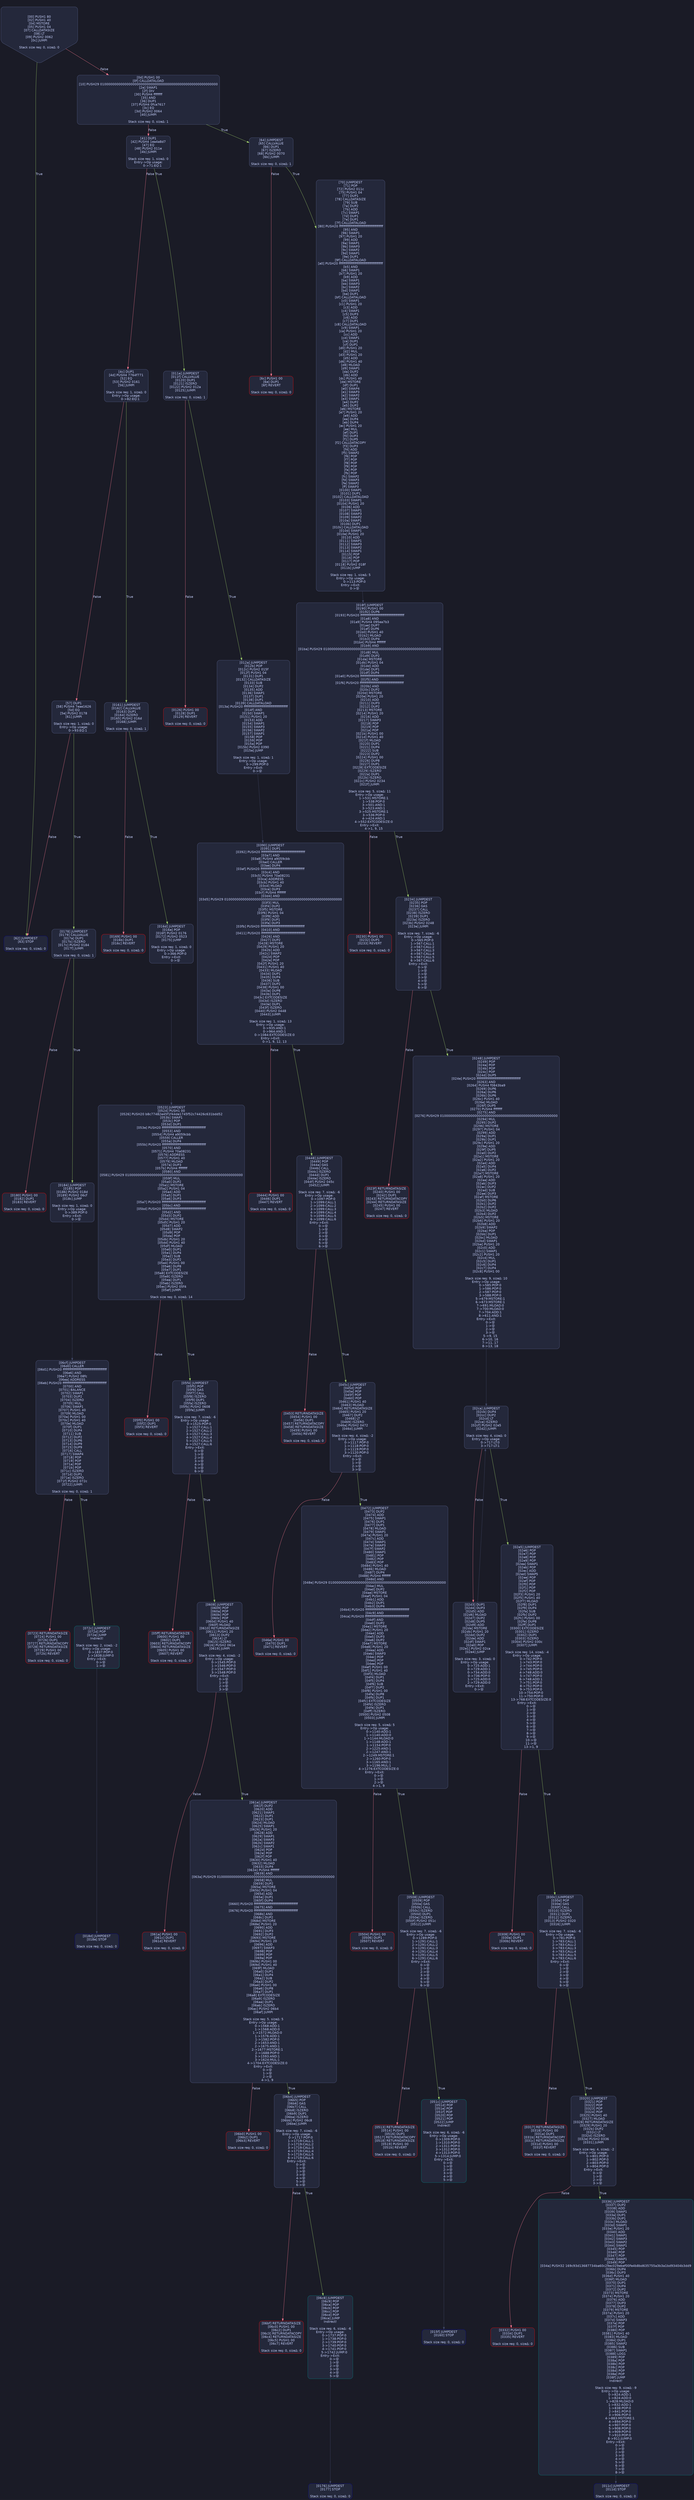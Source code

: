 digraph G {
    node [shape=box, style="filled, rounded", color="#565f89", fontcolor="#c0caf5", fontname="Helvetica", fillcolor="#24283b"];
    edge [color="#414868", fontcolor="#c0caf5", fontname="Helvetica"];
    bgcolor="#1a1b26";
    0 [ label = "[00] PUSH1 80
[02] PUSH1 40
[04] MSTORE
[05] PUSH1 04
[07] CALLDATASIZE
[08] LT
[09] PUSH2 0062
[0c] JUMPI

Stack size req: 0, sizeΔ: 0
" shape = invhouse]
    1 [ label = "[0d] PUSH1 00
[0f] CALLDATALOAD
[10] PUSH29 0100000000000000000000000000000000000000000000000000000000
[2e] SWAP1
[2f] DIV
[30] PUSH4 ffffffff
[35] AND
[36] DUP1
[37] PUSH4 0fca7617
[3c] EQ
[3d] PUSH2 0064
[40] JUMPI

Stack size req: 0, sizeΔ: 1
"]
    2 [ label = "[41] DUP1
[42] PUSH4 1ea4a8d7
[47] EQ
[48] PUSH2 011e
[4b] JUMPI

Stack size req: 1, sizeΔ: 0
Entry->Op usage:
	0->71:EQ:1
"]
    3 [ label = "[4c] DUP1
[4d] PUSH4 7764f771
[52] EQ
[53] PUSH2 0161
[56] JUMPI

Stack size req: 1, sizeΔ: 0
Entry->Op usage:
	0->82:EQ:1
"]
    4 [ label = "[57] DUP1
[58] PUSH4 7eae1626
[5d] EQ
[5e] PUSH2 0178
[61] JUMPI

Stack size req: 1, sizeΔ: 0
Entry->Op usage:
	0->93:EQ:1
"]
    5 [ label = "[62] JUMPDEST
[63] STOP

Stack size req: 0, sizeΔ: 0
" color = "darkblue"]
    6 [ label = "[64] JUMPDEST
[65] CALLVALUE
[66] DUP1
[67] ISZERO
[68] PUSH2 0070
[6b] JUMPI

Stack size req: 0, sizeΔ: 1
"]
    7 [ label = "[6c] PUSH1 00
[6e] DUP1
[6f] REVERT

Stack size req: 0, sizeΔ: 0
" color = "red"]
    8 [ label = "[70] JUMPDEST
[71] POP
[72] PUSH2 011c
[75] PUSH1 04
[77] DUP1
[78] CALLDATASIZE
[79] SUB
[7a] DUP2
[7b] ADD
[7c] SWAP1
[7d] DUP1
[7e] DUP1
[7f] CALLDATALOAD
[80] PUSH20 ffffffffffffffffffffffffffffffffffffffff
[95] AND
[96] SWAP1
[97] PUSH1 20
[99] ADD
[9a] SWAP1
[9b] SWAP3
[9c] SWAP2
[9d] SWAP1
[9e] DUP1
[9f] CALLDATALOAD
[a0] PUSH20 ffffffffffffffffffffffffffffffffffffffff
[b5] AND
[b6] SWAP1
[b7] PUSH1 20
[b9] ADD
[ba] SWAP1
[bb] SWAP3
[bc] SWAP2
[bd] SWAP1
[be] DUP1
[bf] CALLDATALOAD
[c0] SWAP1
[c1] PUSH1 20
[c3] ADD
[c4] SWAP1
[c5] DUP3
[c6] ADD
[c7] DUP1
[c8] CALLDATALOAD
[c9] SWAP1
[ca] PUSH1 20
[cc] ADD
[cd] SWAP1
[ce] DUP1
[cf] DUP1
[d0] PUSH1 20
[d2] MUL
[d3] PUSH1 20
[d5] ADD
[d6] PUSH1 40
[d8] MLOAD
[d9] SWAP1
[da] DUP2
[db] ADD
[dc] PUSH1 40
[de] MSTORE
[df] DUP1
[e0] SWAP4
[e1] SWAP3
[e2] SWAP2
[e3] SWAP1
[e4] DUP2
[e5] DUP2
[e6] MSTORE
[e7] PUSH1 20
[e9] ADD
[ea] DUP4
[eb] DUP4
[ec] PUSH1 20
[ee] MUL
[ef] DUP1
[f0] DUP3
[f1] DUP5
[f2] CALLDATACOPY
[f3] DUP3
[f4] ADD
[f5] SWAP2
[f6] POP
[f7] POP
[f8] POP
[f9] POP
[fa] POP
[fb] POP
[fc] SWAP2
[fd] SWAP3
[fe] SWAP2
[ff] SWAP3
[0100] SWAP1
[0101] DUP1
[0102] CALLDATALOAD
[0103] SWAP1
[0104] PUSH1 20
[0106] ADD
[0107] SWAP1
[0108] SWAP3
[0109] SWAP2
[010a] SWAP1
[010b] DUP1
[010c] CALLDATALOAD
[010d] SWAP1
[010e] PUSH1 20
[0110] ADD
[0111] SWAP1
[0112] SWAP3
[0113] SWAP2
[0114] SWAP1
[0115] POP
[0116] POP
[0117] POP
[0118] PUSH2 018f
[011b] JUMP

Stack size req: 1, sizeΔ: 5
Entry->Op usage:
	0->113:POP:0
Entry->Exit:
	0->😵
"]
    9 [ label = "[011c] JUMPDEST
[011d] STOP

Stack size req: 0, sizeΔ: 0
" color = "darkblue"]
    10 [ label = "[011e] JUMPDEST
[011f] CALLVALUE
[0120] DUP1
[0121] ISZERO
[0122] PUSH2 012a
[0125] JUMPI

Stack size req: 0, sizeΔ: 1
"]
    11 [ label = "[0126] PUSH1 00
[0128] DUP1
[0129] REVERT

Stack size req: 0, sizeΔ: 0
" color = "red"]
    12 [ label = "[012a] JUMPDEST
[012b] POP
[012c] PUSH2 015f
[012f] PUSH1 04
[0131] DUP1
[0132] CALLDATASIZE
[0133] SUB
[0134] DUP2
[0135] ADD
[0136] SWAP1
[0137] DUP1
[0138] DUP1
[0139] CALLDATALOAD
[013a] PUSH20 ffffffffffffffffffffffffffffffffffffffff
[014f] AND
[0150] SWAP1
[0151] PUSH1 20
[0153] ADD
[0154] SWAP1
[0155] SWAP3
[0156] SWAP2
[0157] SWAP1
[0158] POP
[0159] POP
[015a] POP
[015b] PUSH2 0390
[015e] JUMP

Stack size req: 1, sizeΔ: 1
Entry->Op usage:
	0->299:POP:0
Entry->Exit:
	0->😵
"]
    13 [ label = "[015f] JUMPDEST
[0160] STOP

Stack size req: 0, sizeΔ: 0
" color = "darkblue"]
    14 [ label = "[0161] JUMPDEST
[0162] CALLVALUE
[0163] DUP1
[0164] ISZERO
[0165] PUSH2 016d
[0168] JUMPI

Stack size req: 0, sizeΔ: 1
"]
    15 [ label = "[0169] PUSH1 00
[016b] DUP1
[016c] REVERT

Stack size req: 0, sizeΔ: 0
" color = "red"]
    16 [ label = "[016d] JUMPDEST
[016e] POP
[016f] PUSH2 0176
[0172] PUSH2 0523
[0175] JUMP

Stack size req: 1, sizeΔ: 0
Entry->Op usage:
	0->366:POP:0
Entry->Exit:
	0->😵
"]
    17 [ label = "[0176] JUMPDEST
[0177] STOP

Stack size req: 0, sizeΔ: 0
" color = "darkblue"]
    18 [ label = "[0178] JUMPDEST
[0179] CALLVALUE
[017a] DUP1
[017b] ISZERO
[017c] PUSH2 0184
[017f] JUMPI

Stack size req: 0, sizeΔ: 1
"]
    19 [ label = "[0180] PUSH1 00
[0182] DUP1
[0183] REVERT

Stack size req: 0, sizeΔ: 0
" color = "red"]
    20 [ label = "[0184] JUMPDEST
[0185] POP
[0186] PUSH2 018d
[0189] PUSH2 06cf
[018c] JUMP

Stack size req: 1, sizeΔ: 0
Entry->Op usage:
	0->389:POP:0
Entry->Exit:
	0->😵
"]
    21 [ label = "[018d] JUMPDEST
[018e] STOP

Stack size req: 0, sizeΔ: 0
" color = "darkblue"]
    22 [ label = "[018f] JUMPDEST
[0190] PUSH1 00
[0192] DUP6
[0193] PUSH20 ffffffffffffffffffffffffffffffffffffffff
[01a8] AND
[01a9] PUSH4 095ea7b3
[01ae] DUP7
[01af] DUP6
[01b0] PUSH1 40
[01b2] MLOAD
[01b3] DUP4
[01b4] PUSH4 ffffffff
[01b9] AND
[01ba] PUSH29 0100000000000000000000000000000000000000000000000000000000
[01d8] MUL
[01d9] DUP2
[01da] MSTORE
[01db] PUSH1 04
[01dd] ADD
[01de] DUP1
[01df] DUP4
[01e0] PUSH20 ffffffffffffffffffffffffffffffffffffffff
[01f5] AND
[01f6] PUSH20 ffffffffffffffffffffffffffffffffffffffff
[020b] AND
[020c] DUP2
[020d] MSTORE
[020e] PUSH1 20
[0210] ADD
[0211] DUP3
[0212] DUP2
[0213] MSTORE
[0214] PUSH1 20
[0216] ADD
[0217] SWAP3
[0218] POP
[0219] POP
[021a] POP
[021b] PUSH1 00
[021d] PUSH1 40
[021f] MLOAD
[0220] DUP1
[0221] DUP4
[0222] SUB
[0223] DUP2
[0224] PUSH1 00
[0226] DUP8
[0227] DUP1
[0228] EXTCODESIZE
[0229] ISZERO
[022a] DUP1
[022b] ISZERO
[022c] PUSH2 0234
[022f] JUMPI

Stack size req: 5, sizeΔ: 11
Entry->Op usage:
	1->531:MSTORE:1
	1->538:POP:0
	3->501:AND:1
	3->523:AND:1
	3->525:MSTORE:1
	3->536:POP:0
	4->424:AND:1
	4->552:EXTCODESIZE:0
Entry->Exit:
	4->1, 9, 15
"]
    23 [ label = "[0230] PUSH1 00
[0232] DUP1
[0233] REVERT

Stack size req: 0, sizeΔ: 0
" color = "red"]
    24 [ label = "[0234] JUMPDEST
[0235] POP
[0236] GAS
[0237] CALL
[0238] ISZERO
[0239] DUP1
[023a] ISZERO
[023b] PUSH2 0248
[023e] JUMPI

Stack size req: 7, sizeΔ: -6
Entry->Op usage:
	0->565:POP:0
	1->567:CALL:1
	2->567:CALL:2
	3->567:CALL:3
	4->567:CALL:4
	5->567:CALL:5
	6->567:CALL:6
Entry->Exit:
	0->😵
	1->😵
	2->😵
	3->😵
	4->😵
	5->😵
	6->😵
"]
    25 [ label = "[023f] RETURNDATASIZE
[0240] PUSH1 00
[0242] DUP1
[0243] RETURNDATACOPY
[0244] RETURNDATASIZE
[0245] PUSH1 00
[0247] REVERT

Stack size req: 0, sizeΔ: 0
" color = "red"]
    26 [ label = "[0248] JUMPDEST
[0249] POP
[024a] POP
[024b] POP
[024c] POP
[024d] DUP5
[024e] PUSH20 ffffffffffffffffffffffffffffffffffffffff
[0263] AND
[0264] PUSH4 f0843ba9
[0269] DUP6
[026a] DUP6
[026b] DUP6
[026c] PUSH1 40
[026e] MLOAD
[026f] DUP5
[0270] PUSH4 ffffffff
[0275] AND
[0276] PUSH29 0100000000000000000000000000000000000000000000000000000000
[0294] MUL
[0295] DUP2
[0296] MSTORE
[0297] PUSH1 04
[0299] ADD
[029a] DUP1
[029b] DUP1
[029c] PUSH1 20
[029e] ADD
[029f] DUP5
[02a0] DUP2
[02a1] MSTORE
[02a2] PUSH1 20
[02a4] ADD
[02a5] DUP4
[02a6] DUP2
[02a7] MSTORE
[02a8] PUSH1 20
[02aa] ADD
[02ab] DUP3
[02ac] DUP2
[02ad] SUB
[02ae] DUP3
[02af] MSTORE
[02b0] DUP6
[02b1] DUP2
[02b2] DUP2
[02b3] MLOAD
[02b4] DUP2
[02b5] MSTORE
[02b6] PUSH1 20
[02b8] ADD
[02b9] SWAP2
[02ba] POP
[02bb] DUP1
[02bc] MLOAD
[02bd] SWAP1
[02be] PUSH1 20
[02c0] ADD
[02c1] SWAP1
[02c2] PUSH1 20
[02c4] MUL
[02c5] DUP1
[02c6] DUP4
[02c7] DUP4
[02c8] PUSH1 00

Stack size req: 9, sizeΔ: 10
Entry->Op usage:
	0->585:POP:0
	1->586:POP:0
	2->587:POP:0
	3->588:POP:0
	5->679:MSTORE:1
	6->673:MSTORE:1
	7->691:MLOAD:0
	7->700:MLOAD:0
	7->704:ADD:1
	8->611:AND:1
Entry->Exit:
	0->😵
	1->😵
	2->😵
	3->😵
	5->9, 15
	6->10, 16
	7->11, 17
	8->13, 18
"]
    27 [ label = "[02ca] JUMPDEST
[02cb] DUP4
[02cc] DUP2
[02cd] LT
[02ce] ISZERO
[02cf] PUSH2 02e5
[02d2] JUMPI

Stack size req: 4, sizeΔ: 0
Entry->Op usage:
	0->717:LT:0
	3->717:LT:1
"]
    28 [ label = "[02d3] DUP1
[02d4] DUP3
[02d5] ADD
[02d6] MLOAD
[02d7] DUP2
[02d8] DUP5
[02d9] ADD
[02da] MSTORE
[02db] PUSH1 20
[02dd] DUP2
[02de] ADD
[02df] SWAP1
[02e0] POP
[02e1] PUSH2 02ca
[02e4] JUMP

Stack size req: 3, sizeΔ: 0
Entry->Op usage:
	0->725:ADD:1
	0->729:ADD:1
	0->734:ADD:0
	0->736:POP:0
	1->725:ADD:0
	2->729:ADD:0
Entry->Exit:
	0->😵
"]
    29 [ label = "[02e5] JUMPDEST
[02e6] POP
[02e7] POP
[02e8] POP
[02e9] POP
[02ea] SWAP1
[02eb] POP
[02ec] ADD
[02ed] SWAP5
[02ee] POP
[02ef] POP
[02f0] POP
[02f1] POP
[02f2] POP
[02f3] PUSH1 20
[02f5] PUSH1 40
[02f7] MLOAD
[02f8] DUP1
[02f9] DUP4
[02fa] SUB
[02fb] DUP2
[02fc] PUSH1 00
[02fe] DUP8
[02ff] DUP1
[0300] EXTCODESIZE
[0301] ISZERO
[0302] DUP1
[0303] ISZERO
[0304] PUSH2 030c
[0307] JUMPI

Stack size req: 14, sizeΔ: -4
Entry->Op usage:
	0->742:POP:0
	1->743:POP:0
	2->744:POP:0
	3->745:POP:0
	4->748:ADD:0
	5->747:POP:0
	6->748:ADD:1
	7->751:POP:0
	8->752:POP:0
	9->753:POP:0
	10->754:POP:0
	11->750:POP:0
	13->768:EXTCODESIZE:0
Entry->Exit:
	0->😵
	1->😵
	2->😵
	3->😵
	4->😵
	5->😵
	6->😵
	7->😵
	8->😵
	9->😵
	10->😵
	11->😵
	13->1, 9
"]
    30 [ label = "[0308] PUSH1 00
[030a] DUP1
[030b] REVERT

Stack size req: 0, sizeΔ: 0
" color = "red"]
    31 [ label = "[030c] JUMPDEST
[030d] POP
[030e] GAS
[030f] CALL
[0310] ISZERO
[0311] DUP1
[0312] ISZERO
[0313] PUSH2 0320
[0316] JUMPI

Stack size req: 7, sizeΔ: -6
Entry->Op usage:
	0->781:POP:0
	1->783:CALL:1
	2->783:CALL:2
	3->783:CALL:3
	4->783:CALL:4
	5->783:CALL:5
	6->783:CALL:6
Entry->Exit:
	0->😵
	1->😵
	2->😵
	3->😵
	4->😵
	5->😵
	6->😵
"]
    32 [ label = "[0317] RETURNDATASIZE
[0318] PUSH1 00
[031a] DUP1
[031b] RETURNDATACOPY
[031c] RETURNDATASIZE
[031d] PUSH1 00
[031f] REVERT

Stack size req: 0, sizeΔ: 0
" color = "red"]
    33 [ label = "[0320] JUMPDEST
[0321] POP
[0322] POP
[0323] POP
[0324] POP
[0325] PUSH1 40
[0327] MLOAD
[0328] RETURNDATASIZE
[0329] PUSH1 20
[032b] DUP2
[032c] LT
[032d] ISZERO
[032e] PUSH2 0336
[0331] JUMPI

Stack size req: 4, sizeΔ: -2
Entry->Op usage:
	0->801:POP:0
	1->802:POP:0
	2->803:POP:0
	3->804:POP:0
Entry->Exit:
	0->😵
	1->😵
	2->😵
	3->😵
"]
    34 [ label = "[0332] PUSH1 00
[0334] DUP1
[0335] REVERT

Stack size req: 0, sizeΔ: 0
" color = "red"]
    35 [ label = "[0336] JUMPDEST
[0337] DUP2
[0338] ADD
[0339] SWAP1
[033a] DUP1
[033b] DUP1
[033c] MLOAD
[033d] SWAP1
[033e] PUSH1 20
[0340] ADD
[0341] SWAP1
[0342] SWAP3
[0343] SWAP2
[0344] SWAP1
[0345] POP
[0346] POP
[0347] POP
[0348] SWAP1
[0349] POP
[034a] PUSH32 169c93d13687734ba60c29ec029ebef00fe4b8bd635755a3b3a1bd93404b3dd9
[036b] DUP4
[036c] DUP3
[036d] PUSH1 40
[036f] MLOAD
[0370] DUP1
[0371] DUP4
[0372] DUP2
[0373] MSTORE
[0374] PUSH1 20
[0376] ADD
[0377] DUP3
[0378] DUP2
[0379] MSTORE
[037a] PUSH1 20
[037c] ADD
[037d] SWAP3
[037e] POP
[037f] POP
[0380] POP
[0381] PUSH1 40
[0383] MLOAD
[0384] DUP1
[0385] SWAP2
[0386] SUB
[0387] SWAP1
[0388] LOG1
[0389] POP
[038a] POP
[038b] POP
[038c] POP
[038d] POP
[038e] POP
[038f] JUMP
Indirect!

Stack size req: 9, sizeΔ: -9
Entry->Op usage:
	0->824:ADD:1
	1->824:ADD:0
	1->828:MLOAD:0
	1->832:ADD:1
	1->838:POP:0
	2->841:POP:0
	3->906:POP:0
	4->883:MSTORE:1
	4->894:POP:0
	4->907:POP:0
	5->908:POP:0
	6->909:POP:0
	7->910:POP:0
	8->911:JUMP:0
Entry->Exit:
	0->😵
	1->😵
	2->😵
	3->😵
	4->😵
	5->😵
	6->😵
	7->😵
	8->😵
" color = "teal"]
    36 [ label = "[0390] JUMPDEST
[0391] DUP1
[0392] PUSH20 ffffffffffffffffffffffffffffffffffffffff
[03a7] AND
[03a8] PUSH4 a9059cbb
[03ad] CALLER
[03ae] DUP4
[03af] PUSH20 ffffffffffffffffffffffffffffffffffffffff
[03c4] AND
[03c5] PUSH4 70a08231
[03ca] ADDRESS
[03cb] PUSH1 40
[03cd] MLOAD
[03ce] DUP3
[03cf] PUSH4 ffffffff
[03d4] AND
[03d5] PUSH29 0100000000000000000000000000000000000000000000000000000000
[03f3] MUL
[03f4] DUP2
[03f5] MSTORE
[03f6] PUSH1 04
[03f8] ADD
[03f9] DUP1
[03fa] DUP3
[03fb] PUSH20 ffffffffffffffffffffffffffffffffffffffff
[0410] AND
[0411] PUSH20 ffffffffffffffffffffffffffffffffffffffff
[0426] AND
[0427] DUP2
[0428] MSTORE
[0429] PUSH1 20
[042b] ADD
[042c] SWAP2
[042d] POP
[042e] POP
[042f] PUSH1 20
[0431] PUSH1 40
[0433] MLOAD
[0434] DUP1
[0435] DUP4
[0436] SUB
[0437] DUP2
[0438] PUSH1 00
[043a] DUP8
[043b] DUP1
[043c] EXTCODESIZE
[043d] ISZERO
[043e] DUP1
[043f] ISZERO
[0440] PUSH2 0448
[0443] JUMPI

Stack size req: 1, sizeΔ: 13
Entry->Op usage:
	0->935:AND:1
	0->964:AND:1
	0->1084:EXTCODESIZE:0
Entry->Exit:
	0->1, 9, 12, 13
"]
    37 [ label = "[0444] PUSH1 00
[0446] DUP1
[0447] REVERT

Stack size req: 0, sizeΔ: 0
" color = "red"]
    38 [ label = "[0448] JUMPDEST
[0449] POP
[044a] GAS
[044b] CALL
[044c] ISZERO
[044d] DUP1
[044e] ISZERO
[044f] PUSH2 045c
[0452] JUMPI

Stack size req: 7, sizeΔ: -6
Entry->Op usage:
	0->1097:POP:0
	1->1099:CALL:1
	2->1099:CALL:2
	3->1099:CALL:3
	4->1099:CALL:4
	5->1099:CALL:5
	6->1099:CALL:6
Entry->Exit:
	0->😵
	1->😵
	2->😵
	3->😵
	4->😵
	5->😵
	6->😵
"]
    39 [ label = "[0453] RETURNDATASIZE
[0454] PUSH1 00
[0456] DUP1
[0457] RETURNDATACOPY
[0458] RETURNDATASIZE
[0459] PUSH1 00
[045b] REVERT

Stack size req: 0, sizeΔ: 0
" color = "red"]
    40 [ label = "[045c] JUMPDEST
[045d] POP
[045e] POP
[045f] POP
[0460] POP
[0461] PUSH1 40
[0463] MLOAD
[0464] RETURNDATASIZE
[0465] PUSH1 20
[0467] DUP2
[0468] LT
[0469] ISZERO
[046a] PUSH2 0472
[046d] JUMPI

Stack size req: 4, sizeΔ: -2
Entry->Op usage:
	0->1117:POP:0
	1->1118:POP:0
	2->1119:POP:0
	3->1120:POP:0
Entry->Exit:
	0->😵
	1->😵
	2->😵
	3->😵
"]
    41 [ label = "[046e] PUSH1 00
[0470] DUP1
[0471] REVERT

Stack size req: 0, sizeΔ: 0
" color = "red"]
    42 [ label = "[0472] JUMPDEST
[0473] DUP2
[0474] ADD
[0475] SWAP1
[0476] DUP1
[0477] DUP1
[0478] MLOAD
[0479] SWAP1
[047a] PUSH1 20
[047c] ADD
[047d] SWAP1
[047e] SWAP3
[047f] SWAP2
[0480] SWAP1
[0481] POP
[0482] POP
[0483] POP
[0484] PUSH1 40
[0486] MLOAD
[0487] DUP4
[0488] PUSH4 ffffffff
[048d] AND
[048e] PUSH29 0100000000000000000000000000000000000000000000000000000000
[04ac] MUL
[04ad] DUP2
[04ae] MSTORE
[04af] PUSH1 04
[04b1] ADD
[04b2] DUP1
[04b3] DUP4
[04b4] PUSH20 ffffffffffffffffffffffffffffffffffffffff
[04c9] AND
[04ca] PUSH20 ffffffffffffffffffffffffffffffffffffffff
[04df] AND
[04e0] DUP2
[04e1] MSTORE
[04e2] PUSH1 20
[04e4] ADD
[04e5] DUP3
[04e6] DUP2
[04e7] MSTORE
[04e8] PUSH1 20
[04ea] ADD
[04eb] SWAP3
[04ec] POP
[04ed] POP
[04ee] POP
[04ef] PUSH1 00
[04f1] PUSH1 40
[04f3] MLOAD
[04f4] DUP1
[04f5] DUP4
[04f6] SUB
[04f7] DUP2
[04f8] PUSH1 00
[04fa] DUP8
[04fb] DUP1
[04fc] EXTCODESIZE
[04fd] ISZERO
[04fe] DUP1
[04ff] ISZERO
[0500] PUSH2 0508
[0503] JUMPI

Stack size req: 5, sizeΔ: 5
Entry->Op usage:
	0->1140:ADD:1
	1->1140:ADD:0
	1->1144:MLOAD:0
	1->1148:ADD:1
	1->1154:POP:0
	2->1225:AND:1
	2->1247:AND:1
	2->1249:MSTORE:1
	2->1260:POP:0
	3->1165:AND:1
	3->1196:MUL:1
	4->1276:EXTCODESIZE:0
Entry->Exit:
	0->😵
	1->😵
	2->😵
	4->1, 9
"]
    43 [ label = "[0504] PUSH1 00
[0506] DUP1
[0507] REVERT

Stack size req: 0, sizeΔ: 0
" color = "red"]
    44 [ label = "[0508] JUMPDEST
[0509] POP
[050a] GAS
[050b] CALL
[050c] ISZERO
[050d] DUP1
[050e] ISZERO
[050f] PUSH2 051c
[0512] JUMPI

Stack size req: 7, sizeΔ: -6
Entry->Op usage:
	0->1289:POP:0
	1->1291:CALL:1
	2->1291:CALL:2
	3->1291:CALL:3
	4->1291:CALL:4
	5->1291:CALL:5
	6->1291:CALL:6
Entry->Exit:
	0->😵
	1->😵
	2->😵
	3->😵
	4->😵
	5->😵
	6->😵
"]
    45 [ label = "[0513] RETURNDATASIZE
[0514] PUSH1 00
[0516] DUP1
[0517] RETURNDATACOPY
[0518] RETURNDATASIZE
[0519] PUSH1 00
[051b] REVERT

Stack size req: 0, sizeΔ: 0
" color = "red"]
    46 [ label = "[051c] JUMPDEST
[051d] POP
[051e] POP
[051f] POP
[0520] POP
[0521] POP
[0522] JUMP
Indirect!

Stack size req: 6, sizeΔ: -6
Entry->Op usage:
	0->1309:POP:0
	1->1310:POP:0
	2->1311:POP:0
	3->1312:POP:0
	4->1313:POP:0
	5->1314:JUMP:0
Entry->Exit:
	0->😵
	1->😵
	2->😵
	3->😵
	4->😵
	5->😵
" color = "teal"]
    47 [ label = "[0523] JUMPDEST
[0524] PUSH1 00
[0526] PUSH20 b8c77482e45f1f44de1745f52c74426c631bdd52
[053b] SWAP1
[053c] POP
[053d] DUP1
[053e] PUSH20 ffffffffffffffffffffffffffffffffffffffff
[0553] AND
[0554] PUSH4 a9059cbb
[0559] CALLER
[055a] DUP4
[055b] PUSH20 ffffffffffffffffffffffffffffffffffffffff
[0570] AND
[0571] PUSH4 70a08231
[0576] ADDRESS
[0577] PUSH1 40
[0579] MLOAD
[057a] DUP3
[057b] PUSH4 ffffffff
[0580] AND
[0581] PUSH29 0100000000000000000000000000000000000000000000000000000000
[059f] MUL
[05a0] DUP2
[05a1] MSTORE
[05a2] PUSH1 04
[05a4] ADD
[05a5] DUP1
[05a6] DUP3
[05a7] PUSH20 ffffffffffffffffffffffffffffffffffffffff
[05bc] AND
[05bd] PUSH20 ffffffffffffffffffffffffffffffffffffffff
[05d2] AND
[05d3] DUP2
[05d4] MSTORE
[05d5] PUSH1 20
[05d7] ADD
[05d8] SWAP2
[05d9] POP
[05da] POP
[05db] PUSH1 20
[05dd] PUSH1 40
[05df] MLOAD
[05e0] DUP1
[05e1] DUP4
[05e2] SUB
[05e3] DUP2
[05e4] PUSH1 00
[05e6] DUP8
[05e7] DUP1
[05e8] EXTCODESIZE
[05e9] ISZERO
[05ea] DUP1
[05eb] ISZERO
[05ec] PUSH2 05f4
[05ef] JUMPI

Stack size req: 0, sizeΔ: 14
"]
    48 [ label = "[05f0] PUSH1 00
[05f2] DUP1
[05f3] REVERT

Stack size req: 0, sizeΔ: 0
" color = "red"]
    49 [ label = "[05f4] JUMPDEST
[05f5] POP
[05f6] GAS
[05f7] CALL
[05f8] ISZERO
[05f9] DUP1
[05fa] ISZERO
[05fb] PUSH2 0608
[05fe] JUMPI

Stack size req: 7, sizeΔ: -6
Entry->Op usage:
	0->1525:POP:0
	1->1527:CALL:1
	2->1527:CALL:2
	3->1527:CALL:3
	4->1527:CALL:4
	5->1527:CALL:5
	6->1527:CALL:6
Entry->Exit:
	0->😵
	1->😵
	2->😵
	3->😵
	4->😵
	5->😵
	6->😵
"]
    50 [ label = "[05ff] RETURNDATASIZE
[0600] PUSH1 00
[0602] DUP1
[0603] RETURNDATACOPY
[0604] RETURNDATASIZE
[0605] PUSH1 00
[0607] REVERT

Stack size req: 0, sizeΔ: 0
" color = "red"]
    51 [ label = "[0608] JUMPDEST
[0609] POP
[060a] POP
[060b] POP
[060c] POP
[060d] PUSH1 40
[060f] MLOAD
[0610] RETURNDATASIZE
[0611] PUSH1 20
[0613] DUP2
[0614] LT
[0615] ISZERO
[0616] PUSH2 061e
[0619] JUMPI

Stack size req: 4, sizeΔ: -2
Entry->Op usage:
	0->1545:POP:0
	1->1546:POP:0
	2->1547:POP:0
	3->1548:POP:0
Entry->Exit:
	0->😵
	1->😵
	2->😵
	3->😵
"]
    52 [ label = "[061a] PUSH1 00
[061c] DUP1
[061d] REVERT

Stack size req: 0, sizeΔ: 0
" color = "red"]
    53 [ label = "[061e] JUMPDEST
[061f] DUP2
[0620] ADD
[0621] SWAP1
[0622] DUP1
[0623] DUP1
[0624] MLOAD
[0625] SWAP1
[0626] PUSH1 20
[0628] ADD
[0629] SWAP1
[062a] SWAP3
[062b] SWAP2
[062c] SWAP1
[062d] POP
[062e] POP
[062f] POP
[0630] PUSH1 40
[0632] MLOAD
[0633] DUP4
[0634] PUSH4 ffffffff
[0639] AND
[063a] PUSH29 0100000000000000000000000000000000000000000000000000000000
[0658] MUL
[0659] DUP2
[065a] MSTORE
[065b] PUSH1 04
[065d] ADD
[065e] DUP1
[065f] DUP4
[0660] PUSH20 ffffffffffffffffffffffffffffffffffffffff
[0675] AND
[0676] PUSH20 ffffffffffffffffffffffffffffffffffffffff
[068b] AND
[068c] DUP2
[068d] MSTORE
[068e] PUSH1 20
[0690] ADD
[0691] DUP3
[0692] DUP2
[0693] MSTORE
[0694] PUSH1 20
[0696] ADD
[0697] SWAP3
[0698] POP
[0699] POP
[069a] POP
[069b] PUSH1 00
[069d] PUSH1 40
[069f] MLOAD
[06a0] DUP1
[06a1] DUP4
[06a2] SUB
[06a3] DUP2
[06a4] PUSH1 00
[06a6] DUP8
[06a7] DUP1
[06a8] EXTCODESIZE
[06a9] ISZERO
[06aa] DUP1
[06ab] ISZERO
[06ac] PUSH2 06b4
[06af] JUMPI

Stack size req: 5, sizeΔ: 5
Entry->Op usage:
	0->1568:ADD:1
	1->1568:ADD:0
	1->1572:MLOAD:0
	1->1576:ADD:1
	1->1582:POP:0
	2->1653:AND:1
	2->1675:AND:1
	2->1677:MSTORE:1
	2->1688:POP:0
	3->1593:AND:1
	3->1624:MUL:1
	4->1704:EXTCODESIZE:0
Entry->Exit:
	0->😵
	1->😵
	2->😵
	4->1, 9
"]
    54 [ label = "[06b0] PUSH1 00
[06b2] DUP1
[06b3] REVERT

Stack size req: 0, sizeΔ: 0
" color = "red"]
    55 [ label = "[06b4] JUMPDEST
[06b5] POP
[06b6] GAS
[06b7] CALL
[06b8] ISZERO
[06b9] DUP1
[06ba] ISZERO
[06bb] PUSH2 06c8
[06be] JUMPI

Stack size req: 7, sizeΔ: -6
Entry->Op usage:
	0->1717:POP:0
	1->1719:CALL:1
	2->1719:CALL:2
	3->1719:CALL:3
	4->1719:CALL:4
	5->1719:CALL:5
	6->1719:CALL:6
Entry->Exit:
	0->😵
	1->😵
	2->😵
	3->😵
	4->😵
	5->😵
	6->😵
"]
    56 [ label = "[06bf] RETURNDATASIZE
[06c0] PUSH1 00
[06c2] DUP1
[06c3] RETURNDATACOPY
[06c4] RETURNDATASIZE
[06c5] PUSH1 00
[06c7] REVERT

Stack size req: 0, sizeΔ: 0
" color = "red"]
    57 [ label = "[06c8] JUMPDEST
[06c9] POP
[06ca] POP
[06cb] POP
[06cc] POP
[06cd] POP
[06ce] JUMP
Indirect!

Stack size req: 6, sizeΔ: -6
Entry->Op usage:
	0->1737:POP:0
	1->1738:POP:0
	2->1739:POP:0
	3->1740:POP:0
	4->1741:POP:0
	5->1742:JUMP:0
Entry->Exit:
	0->😵
	1->😵
	2->😵
	3->😵
	4->😵
	5->😵
" color = "teal"]
    58 [ label = "[06cf] JUMPDEST
[06d0] CALLER
[06d1] PUSH20 ffffffffffffffffffffffffffffffffffffffff
[06e6] AND
[06e7] PUSH2 08fc
[06ea] ADDRESS
[06eb] PUSH20 ffffffffffffffffffffffffffffffffffffffff
[0700] AND
[0701] BALANCE
[0702] SWAP1
[0703] DUP2
[0704] ISZERO
[0705] MUL
[0706] SWAP1
[0707] PUSH1 40
[0709] MLOAD
[070a] PUSH1 00
[070c] PUSH1 40
[070e] MLOAD
[070f] DUP1
[0710] DUP4
[0711] SUB
[0712] DUP2
[0713] DUP6
[0714] DUP9
[0715] DUP9
[0716] CALL
[0717] SWAP4
[0718] POP
[0719] POP
[071a] POP
[071b] POP
[071c] ISZERO
[071d] DUP1
[071e] ISZERO
[071f] PUSH2 072c
[0722] JUMPI

Stack size req: 0, sizeΔ: 1
"]
    59 [ label = "[0723] RETURNDATASIZE
[0724] PUSH1 00
[0726] DUP1
[0727] RETURNDATACOPY
[0728] RETURNDATASIZE
[0729] PUSH1 00
[072b] REVERT

Stack size req: 0, sizeΔ: 0
" color = "red"]
    60 [ label = "[072c] JUMPDEST
[072d] POP
[072e] JUMP
Indirect!

Stack size req: 2, sizeΔ: -2
Entry->Op usage:
	0->1837:POP:0
	1->1838:JUMP:0
Entry->Exit:
	0->😵
	1->😵
" color = "teal"]
    0 -> 1 [ label = "False" color = "#f7768e"]
    0 -> 5 [ label = "True" color = "#9ece6a"]
    1 -> 2 [ label = "False" color = "#f7768e"]
    1 -> 6 [ label = "True" color = "#9ece6a"]
    2 -> 3 [ label = "False" color = "#f7768e"]
    2 -> 10 [ label = "True" color = "#9ece6a"]
    3 -> 4 [ label = "False" color = "#f7768e"]
    3 -> 14 [ label = "True" color = "#9ece6a"]
    4 -> 5 [ label = "False" color = "#f7768e"]
    4 -> 18 [ label = "True" color = "#9ece6a"]
    6 -> 7 [ label = "False" color = "#f7768e"]
    6 -> 8 [ label = "True" color = "#9ece6a"]
    8 -> 22 [ ]
    10 -> 11 [ label = "False" color = "#f7768e"]
    10 -> 12 [ label = "True" color = "#9ece6a"]
    12 -> 36 [ ]
    14 -> 15 [ label = "False" color = "#f7768e"]
    14 -> 16 [ label = "True" color = "#9ece6a"]
    16 -> 47 [ ]
    18 -> 19 [ label = "False" color = "#f7768e"]
    18 -> 20 [ label = "True" color = "#9ece6a"]
    20 -> 58 [ ]
    22 -> 23 [ label = "False" color = "#f7768e"]
    22 -> 24 [ label = "True" color = "#9ece6a"]
    24 -> 25 [ label = "False" color = "#f7768e"]
    24 -> 26 [ label = "True" color = "#9ece6a"]
    26 -> 27 [ ]
    27 -> 28 [ label = "False" color = "#f7768e"]
    27 -> 29 [ label = "True" color = "#9ece6a"]
    28 -> 27 [ ]
    29 -> 30 [ label = "False" color = "#f7768e"]
    29 -> 31 [ label = "True" color = "#9ece6a"]
    31 -> 32 [ label = "False" color = "#f7768e"]
    31 -> 33 [ label = "True" color = "#9ece6a"]
    33 -> 34 [ label = "False" color = "#f7768e"]
    33 -> 35 [ label = "True" color = "#9ece6a"]
    36 -> 37 [ label = "False" color = "#f7768e"]
    36 -> 38 [ label = "True" color = "#9ece6a"]
    38 -> 39 [ label = "False" color = "#f7768e"]
    38 -> 40 [ label = "True" color = "#9ece6a"]
    40 -> 41 [ label = "False" color = "#f7768e"]
    40 -> 42 [ label = "True" color = "#9ece6a"]
    42 -> 43 [ label = "False" color = "#f7768e"]
    42 -> 44 [ label = "True" color = "#9ece6a"]
    44 -> 45 [ label = "False" color = "#f7768e"]
    44 -> 46 [ label = "True" color = "#9ece6a"]
    47 -> 48 [ label = "False" color = "#f7768e"]
    47 -> 49 [ label = "True" color = "#9ece6a"]
    49 -> 50 [ label = "False" color = "#f7768e"]
    49 -> 51 [ label = "True" color = "#9ece6a"]
    51 -> 52 [ label = "False" color = "#f7768e"]
    51 -> 53 [ label = "True" color = "#9ece6a"]
    53 -> 54 [ label = "False" color = "#f7768e"]
    53 -> 55 [ label = "True" color = "#9ece6a"]
    55 -> 56 [ label = "False" color = "#f7768e"]
    55 -> 57 [ label = "True" color = "#9ece6a"]
    58 -> 59 [ label = "False" color = "#f7768e"]
    58 -> 60 [ label = "True" color = "#9ece6a"]
    35 -> 9 [ ]
    46 -> 13 [ ]
    57 -> 17 [ ]
    60 -> 21 [ ]

}
